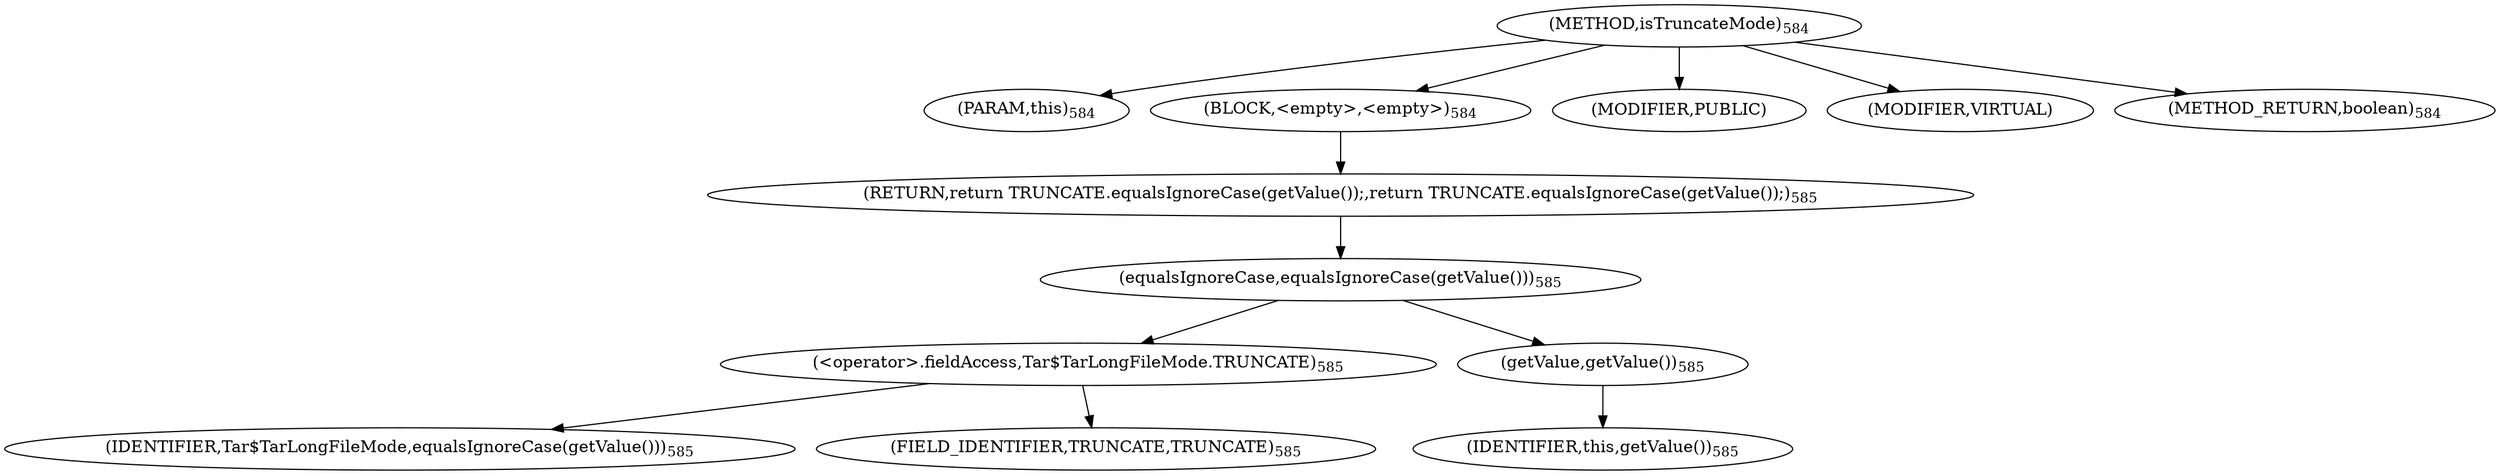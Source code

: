 digraph "isTruncateMode" {  
"1332" [label = <(METHOD,isTruncateMode)<SUB>584</SUB>> ]
"79" [label = <(PARAM,this)<SUB>584</SUB>> ]
"1333" [label = <(BLOCK,&lt;empty&gt;,&lt;empty&gt;)<SUB>584</SUB>> ]
"1334" [label = <(RETURN,return TRUNCATE.equalsIgnoreCase(getValue());,return TRUNCATE.equalsIgnoreCase(getValue());)<SUB>585</SUB>> ]
"1335" [label = <(equalsIgnoreCase,equalsIgnoreCase(getValue()))<SUB>585</SUB>> ]
"1336" [label = <(&lt;operator&gt;.fieldAccess,Tar$TarLongFileMode.TRUNCATE)<SUB>585</SUB>> ]
"1337" [label = <(IDENTIFIER,Tar$TarLongFileMode,equalsIgnoreCase(getValue()))<SUB>585</SUB>> ]
"1338" [label = <(FIELD_IDENTIFIER,TRUNCATE,TRUNCATE)<SUB>585</SUB>> ]
"1339" [label = <(getValue,getValue())<SUB>585</SUB>> ]
"78" [label = <(IDENTIFIER,this,getValue())<SUB>585</SUB>> ]
"1340" [label = <(MODIFIER,PUBLIC)> ]
"1341" [label = <(MODIFIER,VIRTUAL)> ]
"1342" [label = <(METHOD_RETURN,boolean)<SUB>584</SUB>> ]
  "1332" -> "79" 
  "1332" -> "1333" 
  "1332" -> "1340" 
  "1332" -> "1341" 
  "1332" -> "1342" 
  "1333" -> "1334" 
  "1334" -> "1335" 
  "1335" -> "1336" 
  "1335" -> "1339" 
  "1336" -> "1337" 
  "1336" -> "1338" 
  "1339" -> "78" 
}

